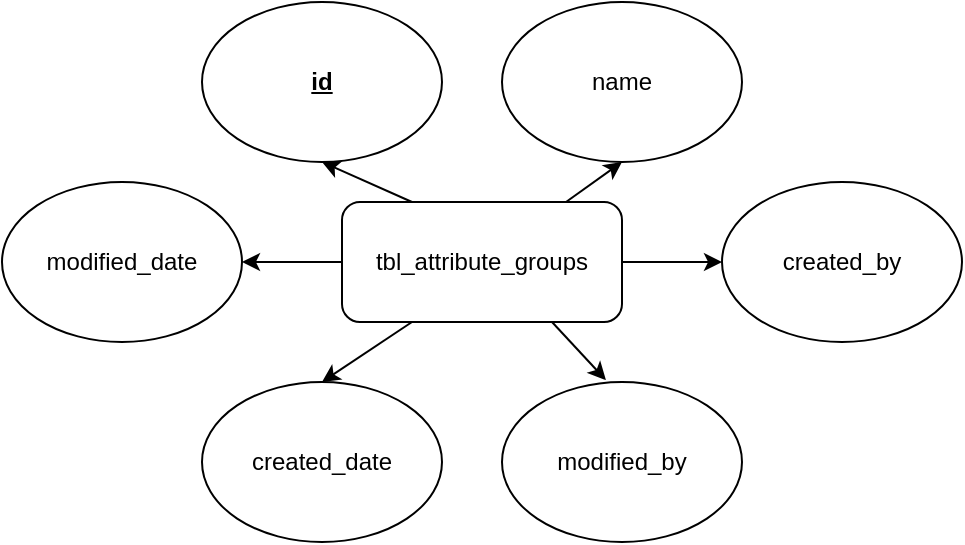 <mxfile version="14.5.1" type="device"><diagram id="9PnUOwv80fZiZ2bFctZf" name="Page-1"><mxGraphModel dx="864" dy="666" grid="1" gridSize="10" guides="1" tooltips="1" connect="1" arrows="1" fold="1" page="1" pageScale="1" pageWidth="850" pageHeight="1100" math="0" shadow="0"><root><mxCell id="0"/><mxCell id="1" parent="0"/><mxCell id="yUJf5FP8us_71P9AVaar-1" value="&lt;span id=&quot;docs-internal-guid-6335978f-7fff-1666-6acd-ea26609d65a0&quot; style=&quot;font-size: 12px;&quot;&gt;&lt;span style=&quot;background-color: transparent; vertical-align: baseline; font-size: 12px;&quot;&gt;&lt;font style=&quot;font-size: 12px&quot;&gt;tbl_attribute_groups&lt;/font&gt;&lt;/span&gt;&lt;/span&gt;" style="rounded=1;whiteSpace=wrap;html=1;fontFamily=Helvetica;fontSize=12;" vertex="1" parent="1"><mxGeometry x="330" y="310" width="140" height="60" as="geometry"/></mxCell><mxCell id="yUJf5FP8us_71P9AVaar-2" value="&lt;b style=&quot;font-size: 12px;&quot;&gt;&lt;u style=&quot;font-size: 12px;&quot;&gt;id&lt;/u&gt;&lt;/b&gt;" style="ellipse;whiteSpace=wrap;html=1;fontFamily=Helvetica;fontSize=12;" vertex="1" parent="1"><mxGeometry x="260" y="210" width="120" height="80" as="geometry"/></mxCell><mxCell id="yUJf5FP8us_71P9AVaar-3" value="name" style="ellipse;whiteSpace=wrap;html=1;fontFamily=Helvetica;fontSize=12;" vertex="1" parent="1"><mxGeometry x="410" y="210" width="120" height="80" as="geometry"/></mxCell><mxCell id="yUJf5FP8us_71P9AVaar-4" value="created_by" style="ellipse;whiteSpace=wrap;html=1;fontFamily=Helvetica;fontSize=12;" vertex="1" parent="1"><mxGeometry x="520" y="300" width="120" height="80" as="geometry"/></mxCell><mxCell id="yUJf5FP8us_71P9AVaar-5" value="modified_by" style="ellipse;whiteSpace=wrap;html=1;fontFamily=Helvetica;fontSize=12;" vertex="1" parent="1"><mxGeometry x="410" y="400" width="120" height="80" as="geometry"/></mxCell><mxCell id="yUJf5FP8us_71P9AVaar-6" value="created_date" style="ellipse;whiteSpace=wrap;html=1;fontFamily=Helvetica;fontSize=12;" vertex="1" parent="1"><mxGeometry x="260" y="400" width="120" height="80" as="geometry"/></mxCell><mxCell id="yUJf5FP8us_71P9AVaar-7" value="modified_date" style="ellipse;whiteSpace=wrap;html=1;fontFamily=Helvetica;fontSize=12;" vertex="1" parent="1"><mxGeometry x="160" y="300" width="120" height="80" as="geometry"/></mxCell><mxCell id="yUJf5FP8us_71P9AVaar-8" value="" style="endArrow=classic;html=1;fontFamily=Helvetica;entryX=0.5;entryY=1;entryDx=0;entryDy=0;fontSize=12;" edge="1" parent="1" source="yUJf5FP8us_71P9AVaar-1" target="yUJf5FP8us_71P9AVaar-3"><mxGeometry width="50" height="50" relative="1" as="geometry"><mxPoint x="450" y="360" as="sourcePoint"/><mxPoint x="500" y="310" as="targetPoint"/></mxGeometry></mxCell><mxCell id="yUJf5FP8us_71P9AVaar-9" value="" style="endArrow=classic;html=1;fontFamily=Helvetica;entryX=0.5;entryY=1;entryDx=0;entryDy=0;exitX=0.25;exitY=0;exitDx=0;exitDy=0;fontSize=12;" edge="1" parent="1" source="yUJf5FP8us_71P9AVaar-1" target="yUJf5FP8us_71P9AVaar-2"><mxGeometry width="50" height="50" relative="1" as="geometry"><mxPoint x="450" y="360" as="sourcePoint"/><mxPoint x="500" y="310" as="targetPoint"/></mxGeometry></mxCell><mxCell id="yUJf5FP8us_71P9AVaar-10" value="" style="endArrow=classic;html=1;fontFamily=Helvetica;entryX=0.433;entryY=-0.012;entryDx=0;entryDy=0;entryPerimeter=0;exitX=0.75;exitY=1;exitDx=0;exitDy=0;fontSize=12;" edge="1" parent="1" source="yUJf5FP8us_71P9AVaar-1" target="yUJf5FP8us_71P9AVaar-5"><mxGeometry width="50" height="50" relative="1" as="geometry"><mxPoint x="390" y="420" as="sourcePoint"/><mxPoint x="440" y="370" as="targetPoint"/></mxGeometry></mxCell><mxCell id="yUJf5FP8us_71P9AVaar-11" value="" style="endArrow=classic;html=1;fontFamily=Helvetica;entryX=0;entryY=0.5;entryDx=0;entryDy=0;exitX=1;exitY=0.5;exitDx=0;exitDy=0;fontSize=12;" edge="1" parent="1" source="yUJf5FP8us_71P9AVaar-1" target="yUJf5FP8us_71P9AVaar-4"><mxGeometry width="50" height="50" relative="1" as="geometry"><mxPoint x="490" y="370" as="sourcePoint"/><mxPoint x="500" y="310" as="targetPoint"/></mxGeometry></mxCell><mxCell id="yUJf5FP8us_71P9AVaar-12" value="" style="endArrow=classic;html=1;fontFamily=Helvetica;entryX=0.5;entryY=0;entryDx=0;entryDy=0;exitX=0.25;exitY=1;exitDx=0;exitDy=0;fontSize=12;" edge="1" parent="1" source="yUJf5FP8us_71P9AVaar-1" target="yUJf5FP8us_71P9AVaar-6"><mxGeometry width="50" height="50" relative="1" as="geometry"><mxPoint x="450" y="360" as="sourcePoint"/><mxPoint x="500" y="310" as="targetPoint"/></mxGeometry></mxCell><mxCell id="yUJf5FP8us_71P9AVaar-13" value="" style="endArrow=classic;html=1;fontFamily=Helvetica;entryX=1;entryY=0.5;entryDx=0;entryDy=0;exitX=0;exitY=0.5;exitDx=0;exitDy=0;fontSize=12;" edge="1" parent="1" source="yUJf5FP8us_71P9AVaar-1" target="yUJf5FP8us_71P9AVaar-7"><mxGeometry width="50" height="50" relative="1" as="geometry"><mxPoint x="450" y="360" as="sourcePoint"/><mxPoint x="500" y="310" as="targetPoint"/></mxGeometry></mxCell></root></mxGraphModel></diagram></mxfile>